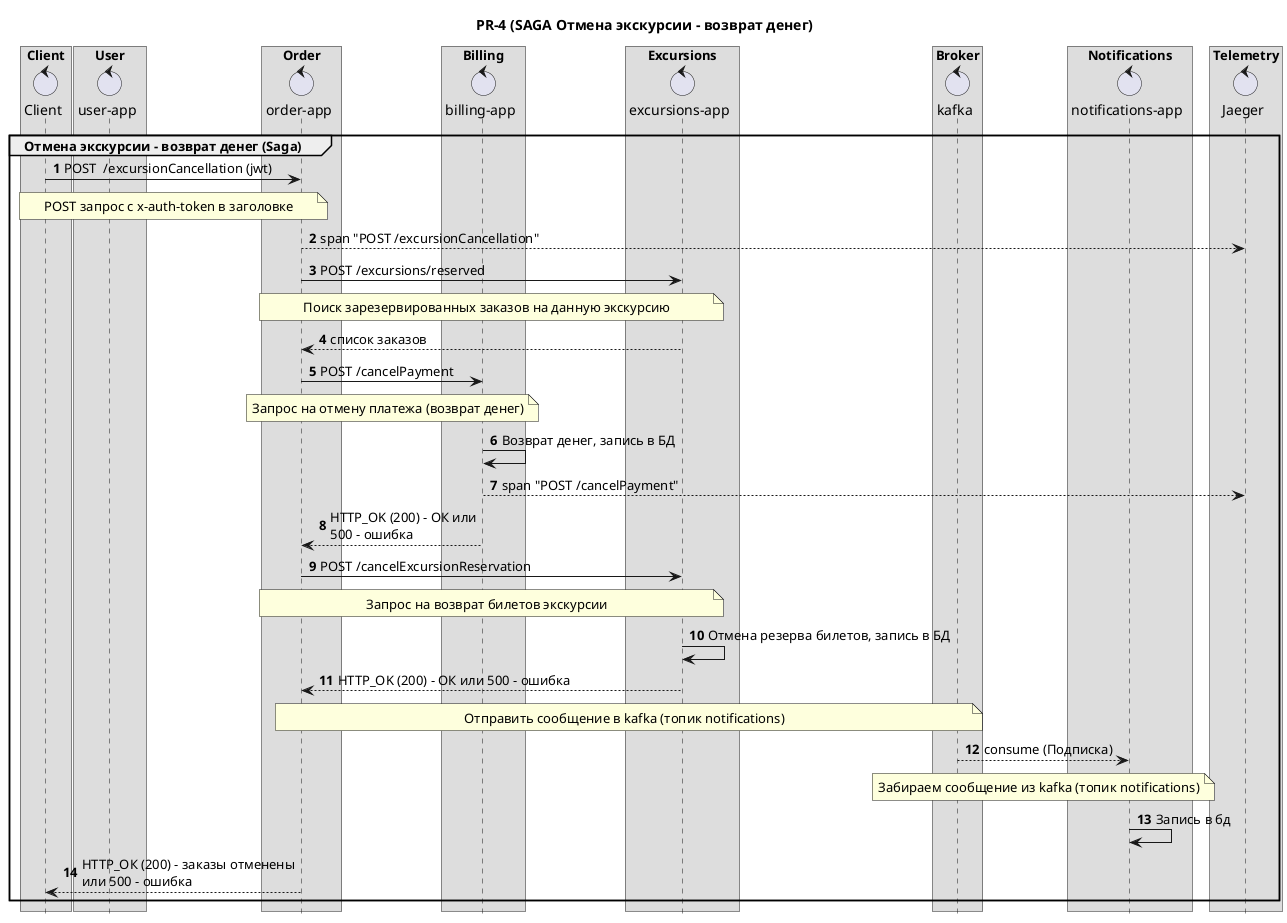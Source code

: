 @startuml
hide footbox
title PR-4 (SAGA Отмена экскурсии - возврат денег)
box Client
  control client as "Client"
end box
box User
  control user_app as "user-app"
end box
box Order
  control order_app as "order-app"
end box
box Billing
  control billing_app as "billing-app"
end box
box Excursions
  control excursions_app as "excursions-app"
end box
box Broker
  control kafka as "kafka"
end box
box Notifications
  control notifications_app as "notifications-app"
end box
box Telemetry
  control jaeger as "Jaeger"
end box


group Отмена экскурсии - возврат денег (Saga)
autonumber

client -> order_app : POST  /excursionCancellation (jwt)
note over client, order_app
POST запрос с x-auth-token в заголовке
end note
order_app --> jaeger: span "POST /excursionCancellation"
order_app -> excursions_app: POST /excursions/reserved
note over order_app, excursions_app
Поиск зарезервированных заказов на данную экскурсию
end note
excursions_app --> order_app: список заказов
order_app -> billing_app: POST /cancelPayment
note over order_app, billing_app
Запрос на отмену платежа (возврат денег)
end note
billing_app -> billing_app: Возврат денег, запись в БД
billing_app --> jaeger: span "POST /cancelPayment"
billing_app --> order_app : HTTP_OK (200) - ОК или\n500 - ошибка

order_app -> excursions_app: POST /cancelExcursionReservation
note over order_app, excursions_app
Запрос на возврат билетов экскурсии
end note
excursions_app -> excursions_app: Отмена резерва билетов, запись в БД
excursions_app --> order_app : HTTP_OK (200) - ОК или 500 - ошибка

note over order_app, kafka
Отправить сообщение в kafka (топик notifications)
end note
kafka --> notifications_app: consume (Подписка)
note over kafka, notifications_app
Забираем сообщение из kafka (топик notifications)
end note
notifications_app -> notifications_app: Запись в бд

order_app --> client : HTTP_ОК (200) - заказы отменены\nили 500 - ошибка

end group




@enduml
